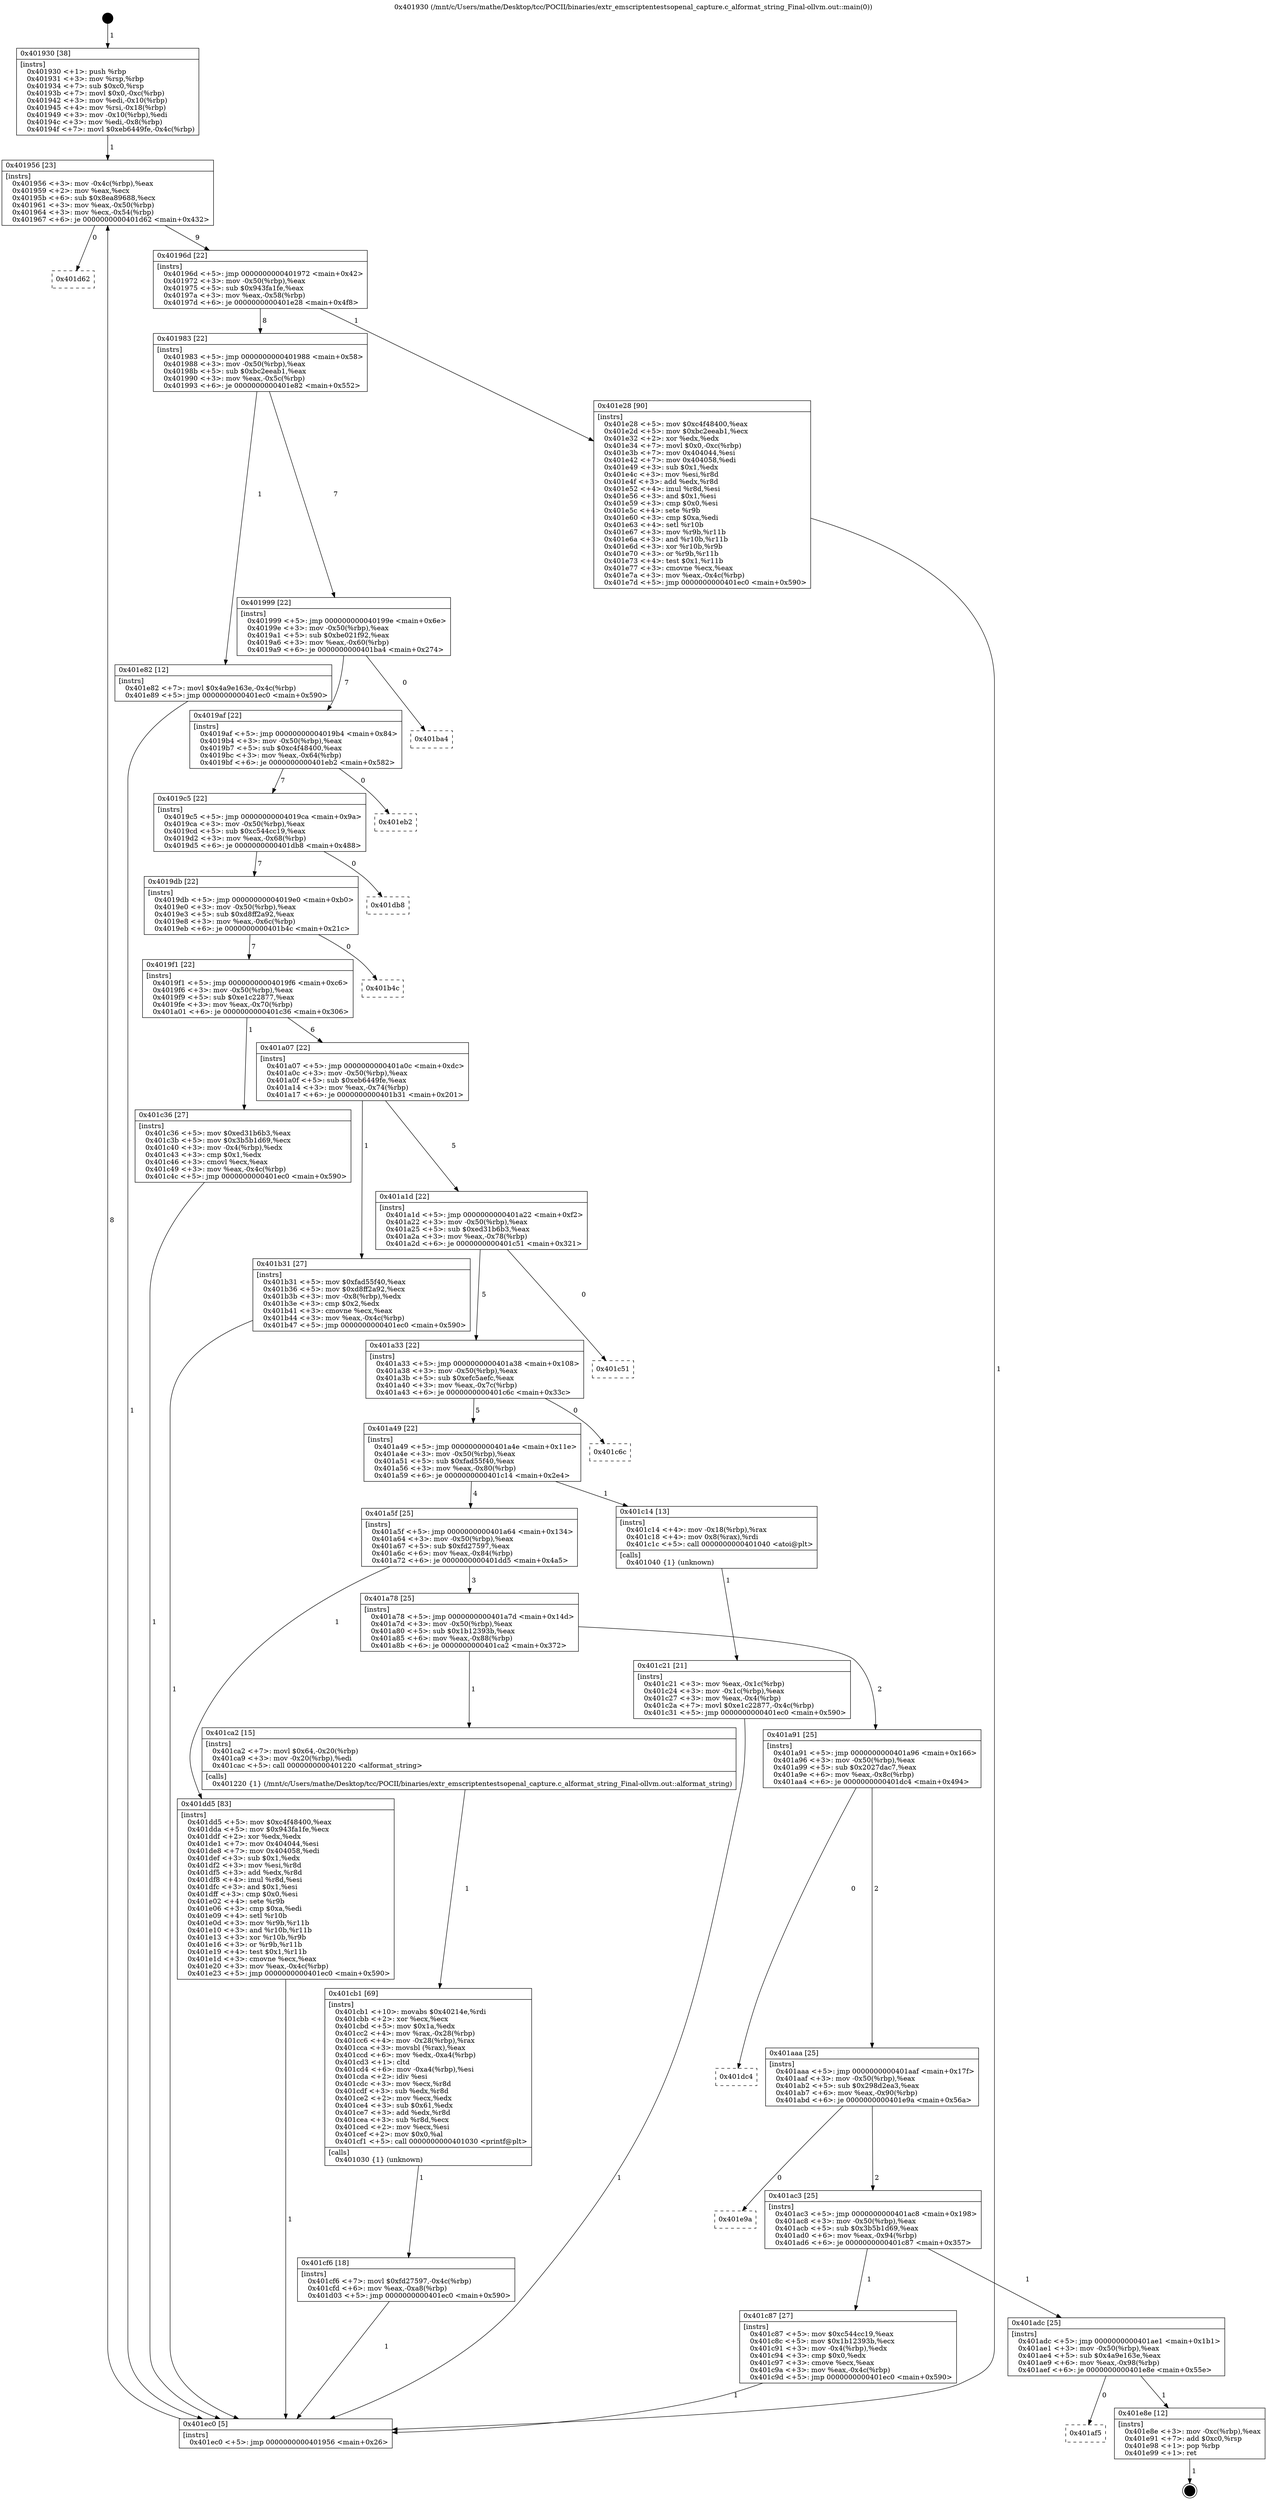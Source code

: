 digraph "0x401930" {
  label = "0x401930 (/mnt/c/Users/mathe/Desktop/tcc/POCII/binaries/extr_emscriptentestsopenal_capture.c_alformat_string_Final-ollvm.out::main(0))"
  labelloc = "t"
  node[shape=record]

  Entry [label="",width=0.3,height=0.3,shape=circle,fillcolor=black,style=filled]
  "0x401956" [label="{
     0x401956 [23]\l
     | [instrs]\l
     &nbsp;&nbsp;0x401956 \<+3\>: mov -0x4c(%rbp),%eax\l
     &nbsp;&nbsp;0x401959 \<+2\>: mov %eax,%ecx\l
     &nbsp;&nbsp;0x40195b \<+6\>: sub $0x8ea89688,%ecx\l
     &nbsp;&nbsp;0x401961 \<+3\>: mov %eax,-0x50(%rbp)\l
     &nbsp;&nbsp;0x401964 \<+3\>: mov %ecx,-0x54(%rbp)\l
     &nbsp;&nbsp;0x401967 \<+6\>: je 0000000000401d62 \<main+0x432\>\l
  }"]
  "0x401d62" [label="{
     0x401d62\l
  }", style=dashed]
  "0x40196d" [label="{
     0x40196d [22]\l
     | [instrs]\l
     &nbsp;&nbsp;0x40196d \<+5\>: jmp 0000000000401972 \<main+0x42\>\l
     &nbsp;&nbsp;0x401972 \<+3\>: mov -0x50(%rbp),%eax\l
     &nbsp;&nbsp;0x401975 \<+5\>: sub $0x943fa1fe,%eax\l
     &nbsp;&nbsp;0x40197a \<+3\>: mov %eax,-0x58(%rbp)\l
     &nbsp;&nbsp;0x40197d \<+6\>: je 0000000000401e28 \<main+0x4f8\>\l
  }"]
  Exit [label="",width=0.3,height=0.3,shape=circle,fillcolor=black,style=filled,peripheries=2]
  "0x401e28" [label="{
     0x401e28 [90]\l
     | [instrs]\l
     &nbsp;&nbsp;0x401e28 \<+5\>: mov $0xc4f48400,%eax\l
     &nbsp;&nbsp;0x401e2d \<+5\>: mov $0xbc2eeab1,%ecx\l
     &nbsp;&nbsp;0x401e32 \<+2\>: xor %edx,%edx\l
     &nbsp;&nbsp;0x401e34 \<+7\>: movl $0x0,-0xc(%rbp)\l
     &nbsp;&nbsp;0x401e3b \<+7\>: mov 0x404044,%esi\l
     &nbsp;&nbsp;0x401e42 \<+7\>: mov 0x404058,%edi\l
     &nbsp;&nbsp;0x401e49 \<+3\>: sub $0x1,%edx\l
     &nbsp;&nbsp;0x401e4c \<+3\>: mov %esi,%r8d\l
     &nbsp;&nbsp;0x401e4f \<+3\>: add %edx,%r8d\l
     &nbsp;&nbsp;0x401e52 \<+4\>: imul %r8d,%esi\l
     &nbsp;&nbsp;0x401e56 \<+3\>: and $0x1,%esi\l
     &nbsp;&nbsp;0x401e59 \<+3\>: cmp $0x0,%esi\l
     &nbsp;&nbsp;0x401e5c \<+4\>: sete %r9b\l
     &nbsp;&nbsp;0x401e60 \<+3\>: cmp $0xa,%edi\l
     &nbsp;&nbsp;0x401e63 \<+4\>: setl %r10b\l
     &nbsp;&nbsp;0x401e67 \<+3\>: mov %r9b,%r11b\l
     &nbsp;&nbsp;0x401e6a \<+3\>: and %r10b,%r11b\l
     &nbsp;&nbsp;0x401e6d \<+3\>: xor %r10b,%r9b\l
     &nbsp;&nbsp;0x401e70 \<+3\>: or %r9b,%r11b\l
     &nbsp;&nbsp;0x401e73 \<+4\>: test $0x1,%r11b\l
     &nbsp;&nbsp;0x401e77 \<+3\>: cmovne %ecx,%eax\l
     &nbsp;&nbsp;0x401e7a \<+3\>: mov %eax,-0x4c(%rbp)\l
     &nbsp;&nbsp;0x401e7d \<+5\>: jmp 0000000000401ec0 \<main+0x590\>\l
  }"]
  "0x401983" [label="{
     0x401983 [22]\l
     | [instrs]\l
     &nbsp;&nbsp;0x401983 \<+5\>: jmp 0000000000401988 \<main+0x58\>\l
     &nbsp;&nbsp;0x401988 \<+3\>: mov -0x50(%rbp),%eax\l
     &nbsp;&nbsp;0x40198b \<+5\>: sub $0xbc2eeab1,%eax\l
     &nbsp;&nbsp;0x401990 \<+3\>: mov %eax,-0x5c(%rbp)\l
     &nbsp;&nbsp;0x401993 \<+6\>: je 0000000000401e82 \<main+0x552\>\l
  }"]
  "0x401af5" [label="{
     0x401af5\l
  }", style=dashed]
  "0x401e82" [label="{
     0x401e82 [12]\l
     | [instrs]\l
     &nbsp;&nbsp;0x401e82 \<+7\>: movl $0x4a9e163e,-0x4c(%rbp)\l
     &nbsp;&nbsp;0x401e89 \<+5\>: jmp 0000000000401ec0 \<main+0x590\>\l
  }"]
  "0x401999" [label="{
     0x401999 [22]\l
     | [instrs]\l
     &nbsp;&nbsp;0x401999 \<+5\>: jmp 000000000040199e \<main+0x6e\>\l
     &nbsp;&nbsp;0x40199e \<+3\>: mov -0x50(%rbp),%eax\l
     &nbsp;&nbsp;0x4019a1 \<+5\>: sub $0xbe021f92,%eax\l
     &nbsp;&nbsp;0x4019a6 \<+3\>: mov %eax,-0x60(%rbp)\l
     &nbsp;&nbsp;0x4019a9 \<+6\>: je 0000000000401ba4 \<main+0x274\>\l
  }"]
  "0x401e8e" [label="{
     0x401e8e [12]\l
     | [instrs]\l
     &nbsp;&nbsp;0x401e8e \<+3\>: mov -0xc(%rbp),%eax\l
     &nbsp;&nbsp;0x401e91 \<+7\>: add $0xc0,%rsp\l
     &nbsp;&nbsp;0x401e98 \<+1\>: pop %rbp\l
     &nbsp;&nbsp;0x401e99 \<+1\>: ret\l
  }"]
  "0x401ba4" [label="{
     0x401ba4\l
  }", style=dashed]
  "0x4019af" [label="{
     0x4019af [22]\l
     | [instrs]\l
     &nbsp;&nbsp;0x4019af \<+5\>: jmp 00000000004019b4 \<main+0x84\>\l
     &nbsp;&nbsp;0x4019b4 \<+3\>: mov -0x50(%rbp),%eax\l
     &nbsp;&nbsp;0x4019b7 \<+5\>: sub $0xc4f48400,%eax\l
     &nbsp;&nbsp;0x4019bc \<+3\>: mov %eax,-0x64(%rbp)\l
     &nbsp;&nbsp;0x4019bf \<+6\>: je 0000000000401eb2 \<main+0x582\>\l
  }"]
  "0x401cf6" [label="{
     0x401cf6 [18]\l
     | [instrs]\l
     &nbsp;&nbsp;0x401cf6 \<+7\>: movl $0xfd27597,-0x4c(%rbp)\l
     &nbsp;&nbsp;0x401cfd \<+6\>: mov %eax,-0xa8(%rbp)\l
     &nbsp;&nbsp;0x401d03 \<+5\>: jmp 0000000000401ec0 \<main+0x590\>\l
  }"]
  "0x401eb2" [label="{
     0x401eb2\l
  }", style=dashed]
  "0x4019c5" [label="{
     0x4019c5 [22]\l
     | [instrs]\l
     &nbsp;&nbsp;0x4019c5 \<+5\>: jmp 00000000004019ca \<main+0x9a\>\l
     &nbsp;&nbsp;0x4019ca \<+3\>: mov -0x50(%rbp),%eax\l
     &nbsp;&nbsp;0x4019cd \<+5\>: sub $0xc544cc19,%eax\l
     &nbsp;&nbsp;0x4019d2 \<+3\>: mov %eax,-0x68(%rbp)\l
     &nbsp;&nbsp;0x4019d5 \<+6\>: je 0000000000401db8 \<main+0x488\>\l
  }"]
  "0x401cb1" [label="{
     0x401cb1 [69]\l
     | [instrs]\l
     &nbsp;&nbsp;0x401cb1 \<+10\>: movabs $0x40214e,%rdi\l
     &nbsp;&nbsp;0x401cbb \<+2\>: xor %ecx,%ecx\l
     &nbsp;&nbsp;0x401cbd \<+5\>: mov $0x1a,%edx\l
     &nbsp;&nbsp;0x401cc2 \<+4\>: mov %rax,-0x28(%rbp)\l
     &nbsp;&nbsp;0x401cc6 \<+4\>: mov -0x28(%rbp),%rax\l
     &nbsp;&nbsp;0x401cca \<+3\>: movsbl (%rax),%eax\l
     &nbsp;&nbsp;0x401ccd \<+6\>: mov %edx,-0xa4(%rbp)\l
     &nbsp;&nbsp;0x401cd3 \<+1\>: cltd\l
     &nbsp;&nbsp;0x401cd4 \<+6\>: mov -0xa4(%rbp),%esi\l
     &nbsp;&nbsp;0x401cda \<+2\>: idiv %esi\l
     &nbsp;&nbsp;0x401cdc \<+3\>: mov %ecx,%r8d\l
     &nbsp;&nbsp;0x401cdf \<+3\>: sub %edx,%r8d\l
     &nbsp;&nbsp;0x401ce2 \<+2\>: mov %ecx,%edx\l
     &nbsp;&nbsp;0x401ce4 \<+3\>: sub $0x61,%edx\l
     &nbsp;&nbsp;0x401ce7 \<+3\>: add %edx,%r8d\l
     &nbsp;&nbsp;0x401cea \<+3\>: sub %r8d,%ecx\l
     &nbsp;&nbsp;0x401ced \<+2\>: mov %ecx,%esi\l
     &nbsp;&nbsp;0x401cef \<+2\>: mov $0x0,%al\l
     &nbsp;&nbsp;0x401cf1 \<+5\>: call 0000000000401030 \<printf@plt\>\l
     | [calls]\l
     &nbsp;&nbsp;0x401030 \{1\} (unknown)\l
  }"]
  "0x401db8" [label="{
     0x401db8\l
  }", style=dashed]
  "0x4019db" [label="{
     0x4019db [22]\l
     | [instrs]\l
     &nbsp;&nbsp;0x4019db \<+5\>: jmp 00000000004019e0 \<main+0xb0\>\l
     &nbsp;&nbsp;0x4019e0 \<+3\>: mov -0x50(%rbp),%eax\l
     &nbsp;&nbsp;0x4019e3 \<+5\>: sub $0xd8ff2a92,%eax\l
     &nbsp;&nbsp;0x4019e8 \<+3\>: mov %eax,-0x6c(%rbp)\l
     &nbsp;&nbsp;0x4019eb \<+6\>: je 0000000000401b4c \<main+0x21c\>\l
  }"]
  "0x401adc" [label="{
     0x401adc [25]\l
     | [instrs]\l
     &nbsp;&nbsp;0x401adc \<+5\>: jmp 0000000000401ae1 \<main+0x1b1\>\l
     &nbsp;&nbsp;0x401ae1 \<+3\>: mov -0x50(%rbp),%eax\l
     &nbsp;&nbsp;0x401ae4 \<+5\>: sub $0x4a9e163e,%eax\l
     &nbsp;&nbsp;0x401ae9 \<+6\>: mov %eax,-0x98(%rbp)\l
     &nbsp;&nbsp;0x401aef \<+6\>: je 0000000000401e8e \<main+0x55e\>\l
  }"]
  "0x401b4c" [label="{
     0x401b4c\l
  }", style=dashed]
  "0x4019f1" [label="{
     0x4019f1 [22]\l
     | [instrs]\l
     &nbsp;&nbsp;0x4019f1 \<+5\>: jmp 00000000004019f6 \<main+0xc6\>\l
     &nbsp;&nbsp;0x4019f6 \<+3\>: mov -0x50(%rbp),%eax\l
     &nbsp;&nbsp;0x4019f9 \<+5\>: sub $0xe1c22877,%eax\l
     &nbsp;&nbsp;0x4019fe \<+3\>: mov %eax,-0x70(%rbp)\l
     &nbsp;&nbsp;0x401a01 \<+6\>: je 0000000000401c36 \<main+0x306\>\l
  }"]
  "0x401c87" [label="{
     0x401c87 [27]\l
     | [instrs]\l
     &nbsp;&nbsp;0x401c87 \<+5\>: mov $0xc544cc19,%eax\l
     &nbsp;&nbsp;0x401c8c \<+5\>: mov $0x1b12393b,%ecx\l
     &nbsp;&nbsp;0x401c91 \<+3\>: mov -0x4(%rbp),%edx\l
     &nbsp;&nbsp;0x401c94 \<+3\>: cmp $0x0,%edx\l
     &nbsp;&nbsp;0x401c97 \<+3\>: cmove %ecx,%eax\l
     &nbsp;&nbsp;0x401c9a \<+3\>: mov %eax,-0x4c(%rbp)\l
     &nbsp;&nbsp;0x401c9d \<+5\>: jmp 0000000000401ec0 \<main+0x590\>\l
  }"]
  "0x401c36" [label="{
     0x401c36 [27]\l
     | [instrs]\l
     &nbsp;&nbsp;0x401c36 \<+5\>: mov $0xed31b6b3,%eax\l
     &nbsp;&nbsp;0x401c3b \<+5\>: mov $0x3b5b1d69,%ecx\l
     &nbsp;&nbsp;0x401c40 \<+3\>: mov -0x4(%rbp),%edx\l
     &nbsp;&nbsp;0x401c43 \<+3\>: cmp $0x1,%edx\l
     &nbsp;&nbsp;0x401c46 \<+3\>: cmovl %ecx,%eax\l
     &nbsp;&nbsp;0x401c49 \<+3\>: mov %eax,-0x4c(%rbp)\l
     &nbsp;&nbsp;0x401c4c \<+5\>: jmp 0000000000401ec0 \<main+0x590\>\l
  }"]
  "0x401a07" [label="{
     0x401a07 [22]\l
     | [instrs]\l
     &nbsp;&nbsp;0x401a07 \<+5\>: jmp 0000000000401a0c \<main+0xdc\>\l
     &nbsp;&nbsp;0x401a0c \<+3\>: mov -0x50(%rbp),%eax\l
     &nbsp;&nbsp;0x401a0f \<+5\>: sub $0xeb6449fe,%eax\l
     &nbsp;&nbsp;0x401a14 \<+3\>: mov %eax,-0x74(%rbp)\l
     &nbsp;&nbsp;0x401a17 \<+6\>: je 0000000000401b31 \<main+0x201\>\l
  }"]
  "0x401ac3" [label="{
     0x401ac3 [25]\l
     | [instrs]\l
     &nbsp;&nbsp;0x401ac3 \<+5\>: jmp 0000000000401ac8 \<main+0x198\>\l
     &nbsp;&nbsp;0x401ac8 \<+3\>: mov -0x50(%rbp),%eax\l
     &nbsp;&nbsp;0x401acb \<+5\>: sub $0x3b5b1d69,%eax\l
     &nbsp;&nbsp;0x401ad0 \<+6\>: mov %eax,-0x94(%rbp)\l
     &nbsp;&nbsp;0x401ad6 \<+6\>: je 0000000000401c87 \<main+0x357\>\l
  }"]
  "0x401b31" [label="{
     0x401b31 [27]\l
     | [instrs]\l
     &nbsp;&nbsp;0x401b31 \<+5\>: mov $0xfad55f40,%eax\l
     &nbsp;&nbsp;0x401b36 \<+5\>: mov $0xd8ff2a92,%ecx\l
     &nbsp;&nbsp;0x401b3b \<+3\>: mov -0x8(%rbp),%edx\l
     &nbsp;&nbsp;0x401b3e \<+3\>: cmp $0x2,%edx\l
     &nbsp;&nbsp;0x401b41 \<+3\>: cmovne %ecx,%eax\l
     &nbsp;&nbsp;0x401b44 \<+3\>: mov %eax,-0x4c(%rbp)\l
     &nbsp;&nbsp;0x401b47 \<+5\>: jmp 0000000000401ec0 \<main+0x590\>\l
  }"]
  "0x401a1d" [label="{
     0x401a1d [22]\l
     | [instrs]\l
     &nbsp;&nbsp;0x401a1d \<+5\>: jmp 0000000000401a22 \<main+0xf2\>\l
     &nbsp;&nbsp;0x401a22 \<+3\>: mov -0x50(%rbp),%eax\l
     &nbsp;&nbsp;0x401a25 \<+5\>: sub $0xed31b6b3,%eax\l
     &nbsp;&nbsp;0x401a2a \<+3\>: mov %eax,-0x78(%rbp)\l
     &nbsp;&nbsp;0x401a2d \<+6\>: je 0000000000401c51 \<main+0x321\>\l
  }"]
  "0x401ec0" [label="{
     0x401ec0 [5]\l
     | [instrs]\l
     &nbsp;&nbsp;0x401ec0 \<+5\>: jmp 0000000000401956 \<main+0x26\>\l
  }"]
  "0x401930" [label="{
     0x401930 [38]\l
     | [instrs]\l
     &nbsp;&nbsp;0x401930 \<+1\>: push %rbp\l
     &nbsp;&nbsp;0x401931 \<+3\>: mov %rsp,%rbp\l
     &nbsp;&nbsp;0x401934 \<+7\>: sub $0xc0,%rsp\l
     &nbsp;&nbsp;0x40193b \<+7\>: movl $0x0,-0xc(%rbp)\l
     &nbsp;&nbsp;0x401942 \<+3\>: mov %edi,-0x10(%rbp)\l
     &nbsp;&nbsp;0x401945 \<+4\>: mov %rsi,-0x18(%rbp)\l
     &nbsp;&nbsp;0x401949 \<+3\>: mov -0x10(%rbp),%edi\l
     &nbsp;&nbsp;0x40194c \<+3\>: mov %edi,-0x8(%rbp)\l
     &nbsp;&nbsp;0x40194f \<+7\>: movl $0xeb6449fe,-0x4c(%rbp)\l
  }"]
  "0x401e9a" [label="{
     0x401e9a\l
  }", style=dashed]
  "0x401c51" [label="{
     0x401c51\l
  }", style=dashed]
  "0x401a33" [label="{
     0x401a33 [22]\l
     | [instrs]\l
     &nbsp;&nbsp;0x401a33 \<+5\>: jmp 0000000000401a38 \<main+0x108\>\l
     &nbsp;&nbsp;0x401a38 \<+3\>: mov -0x50(%rbp),%eax\l
     &nbsp;&nbsp;0x401a3b \<+5\>: sub $0xefc5aefc,%eax\l
     &nbsp;&nbsp;0x401a40 \<+3\>: mov %eax,-0x7c(%rbp)\l
     &nbsp;&nbsp;0x401a43 \<+6\>: je 0000000000401c6c \<main+0x33c\>\l
  }"]
  "0x401aaa" [label="{
     0x401aaa [25]\l
     | [instrs]\l
     &nbsp;&nbsp;0x401aaa \<+5\>: jmp 0000000000401aaf \<main+0x17f\>\l
     &nbsp;&nbsp;0x401aaf \<+3\>: mov -0x50(%rbp),%eax\l
     &nbsp;&nbsp;0x401ab2 \<+5\>: sub $0x298d2ea3,%eax\l
     &nbsp;&nbsp;0x401ab7 \<+6\>: mov %eax,-0x90(%rbp)\l
     &nbsp;&nbsp;0x401abd \<+6\>: je 0000000000401e9a \<main+0x56a\>\l
  }"]
  "0x401c6c" [label="{
     0x401c6c\l
  }", style=dashed]
  "0x401a49" [label="{
     0x401a49 [22]\l
     | [instrs]\l
     &nbsp;&nbsp;0x401a49 \<+5\>: jmp 0000000000401a4e \<main+0x11e\>\l
     &nbsp;&nbsp;0x401a4e \<+3\>: mov -0x50(%rbp),%eax\l
     &nbsp;&nbsp;0x401a51 \<+5\>: sub $0xfad55f40,%eax\l
     &nbsp;&nbsp;0x401a56 \<+3\>: mov %eax,-0x80(%rbp)\l
     &nbsp;&nbsp;0x401a59 \<+6\>: je 0000000000401c14 \<main+0x2e4\>\l
  }"]
  "0x401dc4" [label="{
     0x401dc4\l
  }", style=dashed]
  "0x401c14" [label="{
     0x401c14 [13]\l
     | [instrs]\l
     &nbsp;&nbsp;0x401c14 \<+4\>: mov -0x18(%rbp),%rax\l
     &nbsp;&nbsp;0x401c18 \<+4\>: mov 0x8(%rax),%rdi\l
     &nbsp;&nbsp;0x401c1c \<+5\>: call 0000000000401040 \<atoi@plt\>\l
     | [calls]\l
     &nbsp;&nbsp;0x401040 \{1\} (unknown)\l
  }"]
  "0x401a5f" [label="{
     0x401a5f [25]\l
     | [instrs]\l
     &nbsp;&nbsp;0x401a5f \<+5\>: jmp 0000000000401a64 \<main+0x134\>\l
     &nbsp;&nbsp;0x401a64 \<+3\>: mov -0x50(%rbp),%eax\l
     &nbsp;&nbsp;0x401a67 \<+5\>: sub $0xfd27597,%eax\l
     &nbsp;&nbsp;0x401a6c \<+6\>: mov %eax,-0x84(%rbp)\l
     &nbsp;&nbsp;0x401a72 \<+6\>: je 0000000000401dd5 \<main+0x4a5\>\l
  }"]
  "0x401c21" [label="{
     0x401c21 [21]\l
     | [instrs]\l
     &nbsp;&nbsp;0x401c21 \<+3\>: mov %eax,-0x1c(%rbp)\l
     &nbsp;&nbsp;0x401c24 \<+3\>: mov -0x1c(%rbp),%eax\l
     &nbsp;&nbsp;0x401c27 \<+3\>: mov %eax,-0x4(%rbp)\l
     &nbsp;&nbsp;0x401c2a \<+7\>: movl $0xe1c22877,-0x4c(%rbp)\l
     &nbsp;&nbsp;0x401c31 \<+5\>: jmp 0000000000401ec0 \<main+0x590\>\l
  }"]
  "0x401a91" [label="{
     0x401a91 [25]\l
     | [instrs]\l
     &nbsp;&nbsp;0x401a91 \<+5\>: jmp 0000000000401a96 \<main+0x166\>\l
     &nbsp;&nbsp;0x401a96 \<+3\>: mov -0x50(%rbp),%eax\l
     &nbsp;&nbsp;0x401a99 \<+5\>: sub $0x2027dac7,%eax\l
     &nbsp;&nbsp;0x401a9e \<+6\>: mov %eax,-0x8c(%rbp)\l
     &nbsp;&nbsp;0x401aa4 \<+6\>: je 0000000000401dc4 \<main+0x494\>\l
  }"]
  "0x401dd5" [label="{
     0x401dd5 [83]\l
     | [instrs]\l
     &nbsp;&nbsp;0x401dd5 \<+5\>: mov $0xc4f48400,%eax\l
     &nbsp;&nbsp;0x401dda \<+5\>: mov $0x943fa1fe,%ecx\l
     &nbsp;&nbsp;0x401ddf \<+2\>: xor %edx,%edx\l
     &nbsp;&nbsp;0x401de1 \<+7\>: mov 0x404044,%esi\l
     &nbsp;&nbsp;0x401de8 \<+7\>: mov 0x404058,%edi\l
     &nbsp;&nbsp;0x401def \<+3\>: sub $0x1,%edx\l
     &nbsp;&nbsp;0x401df2 \<+3\>: mov %esi,%r8d\l
     &nbsp;&nbsp;0x401df5 \<+3\>: add %edx,%r8d\l
     &nbsp;&nbsp;0x401df8 \<+4\>: imul %r8d,%esi\l
     &nbsp;&nbsp;0x401dfc \<+3\>: and $0x1,%esi\l
     &nbsp;&nbsp;0x401dff \<+3\>: cmp $0x0,%esi\l
     &nbsp;&nbsp;0x401e02 \<+4\>: sete %r9b\l
     &nbsp;&nbsp;0x401e06 \<+3\>: cmp $0xa,%edi\l
     &nbsp;&nbsp;0x401e09 \<+4\>: setl %r10b\l
     &nbsp;&nbsp;0x401e0d \<+3\>: mov %r9b,%r11b\l
     &nbsp;&nbsp;0x401e10 \<+3\>: and %r10b,%r11b\l
     &nbsp;&nbsp;0x401e13 \<+3\>: xor %r10b,%r9b\l
     &nbsp;&nbsp;0x401e16 \<+3\>: or %r9b,%r11b\l
     &nbsp;&nbsp;0x401e19 \<+4\>: test $0x1,%r11b\l
     &nbsp;&nbsp;0x401e1d \<+3\>: cmovne %ecx,%eax\l
     &nbsp;&nbsp;0x401e20 \<+3\>: mov %eax,-0x4c(%rbp)\l
     &nbsp;&nbsp;0x401e23 \<+5\>: jmp 0000000000401ec0 \<main+0x590\>\l
  }"]
  "0x401a78" [label="{
     0x401a78 [25]\l
     | [instrs]\l
     &nbsp;&nbsp;0x401a78 \<+5\>: jmp 0000000000401a7d \<main+0x14d\>\l
     &nbsp;&nbsp;0x401a7d \<+3\>: mov -0x50(%rbp),%eax\l
     &nbsp;&nbsp;0x401a80 \<+5\>: sub $0x1b12393b,%eax\l
     &nbsp;&nbsp;0x401a85 \<+6\>: mov %eax,-0x88(%rbp)\l
     &nbsp;&nbsp;0x401a8b \<+6\>: je 0000000000401ca2 \<main+0x372\>\l
  }"]
  "0x401ca2" [label="{
     0x401ca2 [15]\l
     | [instrs]\l
     &nbsp;&nbsp;0x401ca2 \<+7\>: movl $0x64,-0x20(%rbp)\l
     &nbsp;&nbsp;0x401ca9 \<+3\>: mov -0x20(%rbp),%edi\l
     &nbsp;&nbsp;0x401cac \<+5\>: call 0000000000401220 \<alformat_string\>\l
     | [calls]\l
     &nbsp;&nbsp;0x401220 \{1\} (/mnt/c/Users/mathe/Desktop/tcc/POCII/binaries/extr_emscriptentestsopenal_capture.c_alformat_string_Final-ollvm.out::alformat_string)\l
  }"]
  Entry -> "0x401930" [label=" 1"]
  "0x401956" -> "0x401d62" [label=" 0"]
  "0x401956" -> "0x40196d" [label=" 9"]
  "0x401e8e" -> Exit [label=" 1"]
  "0x40196d" -> "0x401e28" [label=" 1"]
  "0x40196d" -> "0x401983" [label=" 8"]
  "0x401adc" -> "0x401af5" [label=" 0"]
  "0x401983" -> "0x401e82" [label=" 1"]
  "0x401983" -> "0x401999" [label=" 7"]
  "0x401adc" -> "0x401e8e" [label=" 1"]
  "0x401999" -> "0x401ba4" [label=" 0"]
  "0x401999" -> "0x4019af" [label=" 7"]
  "0x401e82" -> "0x401ec0" [label=" 1"]
  "0x4019af" -> "0x401eb2" [label=" 0"]
  "0x4019af" -> "0x4019c5" [label=" 7"]
  "0x401e28" -> "0x401ec0" [label=" 1"]
  "0x4019c5" -> "0x401db8" [label=" 0"]
  "0x4019c5" -> "0x4019db" [label=" 7"]
  "0x401dd5" -> "0x401ec0" [label=" 1"]
  "0x4019db" -> "0x401b4c" [label=" 0"]
  "0x4019db" -> "0x4019f1" [label=" 7"]
  "0x401cf6" -> "0x401ec0" [label=" 1"]
  "0x4019f1" -> "0x401c36" [label=" 1"]
  "0x4019f1" -> "0x401a07" [label=" 6"]
  "0x401cb1" -> "0x401cf6" [label=" 1"]
  "0x401a07" -> "0x401b31" [label=" 1"]
  "0x401a07" -> "0x401a1d" [label=" 5"]
  "0x401b31" -> "0x401ec0" [label=" 1"]
  "0x401930" -> "0x401956" [label=" 1"]
  "0x401ec0" -> "0x401956" [label=" 8"]
  "0x401c87" -> "0x401ec0" [label=" 1"]
  "0x401a1d" -> "0x401c51" [label=" 0"]
  "0x401a1d" -> "0x401a33" [label=" 5"]
  "0x401ac3" -> "0x401adc" [label=" 1"]
  "0x401a33" -> "0x401c6c" [label=" 0"]
  "0x401a33" -> "0x401a49" [label=" 5"]
  "0x401ca2" -> "0x401cb1" [label=" 1"]
  "0x401a49" -> "0x401c14" [label=" 1"]
  "0x401a49" -> "0x401a5f" [label=" 4"]
  "0x401c14" -> "0x401c21" [label=" 1"]
  "0x401c21" -> "0x401ec0" [label=" 1"]
  "0x401c36" -> "0x401ec0" [label=" 1"]
  "0x401aaa" -> "0x401ac3" [label=" 2"]
  "0x401a5f" -> "0x401dd5" [label=" 1"]
  "0x401a5f" -> "0x401a78" [label=" 3"]
  "0x401ac3" -> "0x401c87" [label=" 1"]
  "0x401a78" -> "0x401ca2" [label=" 1"]
  "0x401a78" -> "0x401a91" [label=" 2"]
  "0x401aaa" -> "0x401e9a" [label=" 0"]
  "0x401a91" -> "0x401dc4" [label=" 0"]
  "0x401a91" -> "0x401aaa" [label=" 2"]
}
